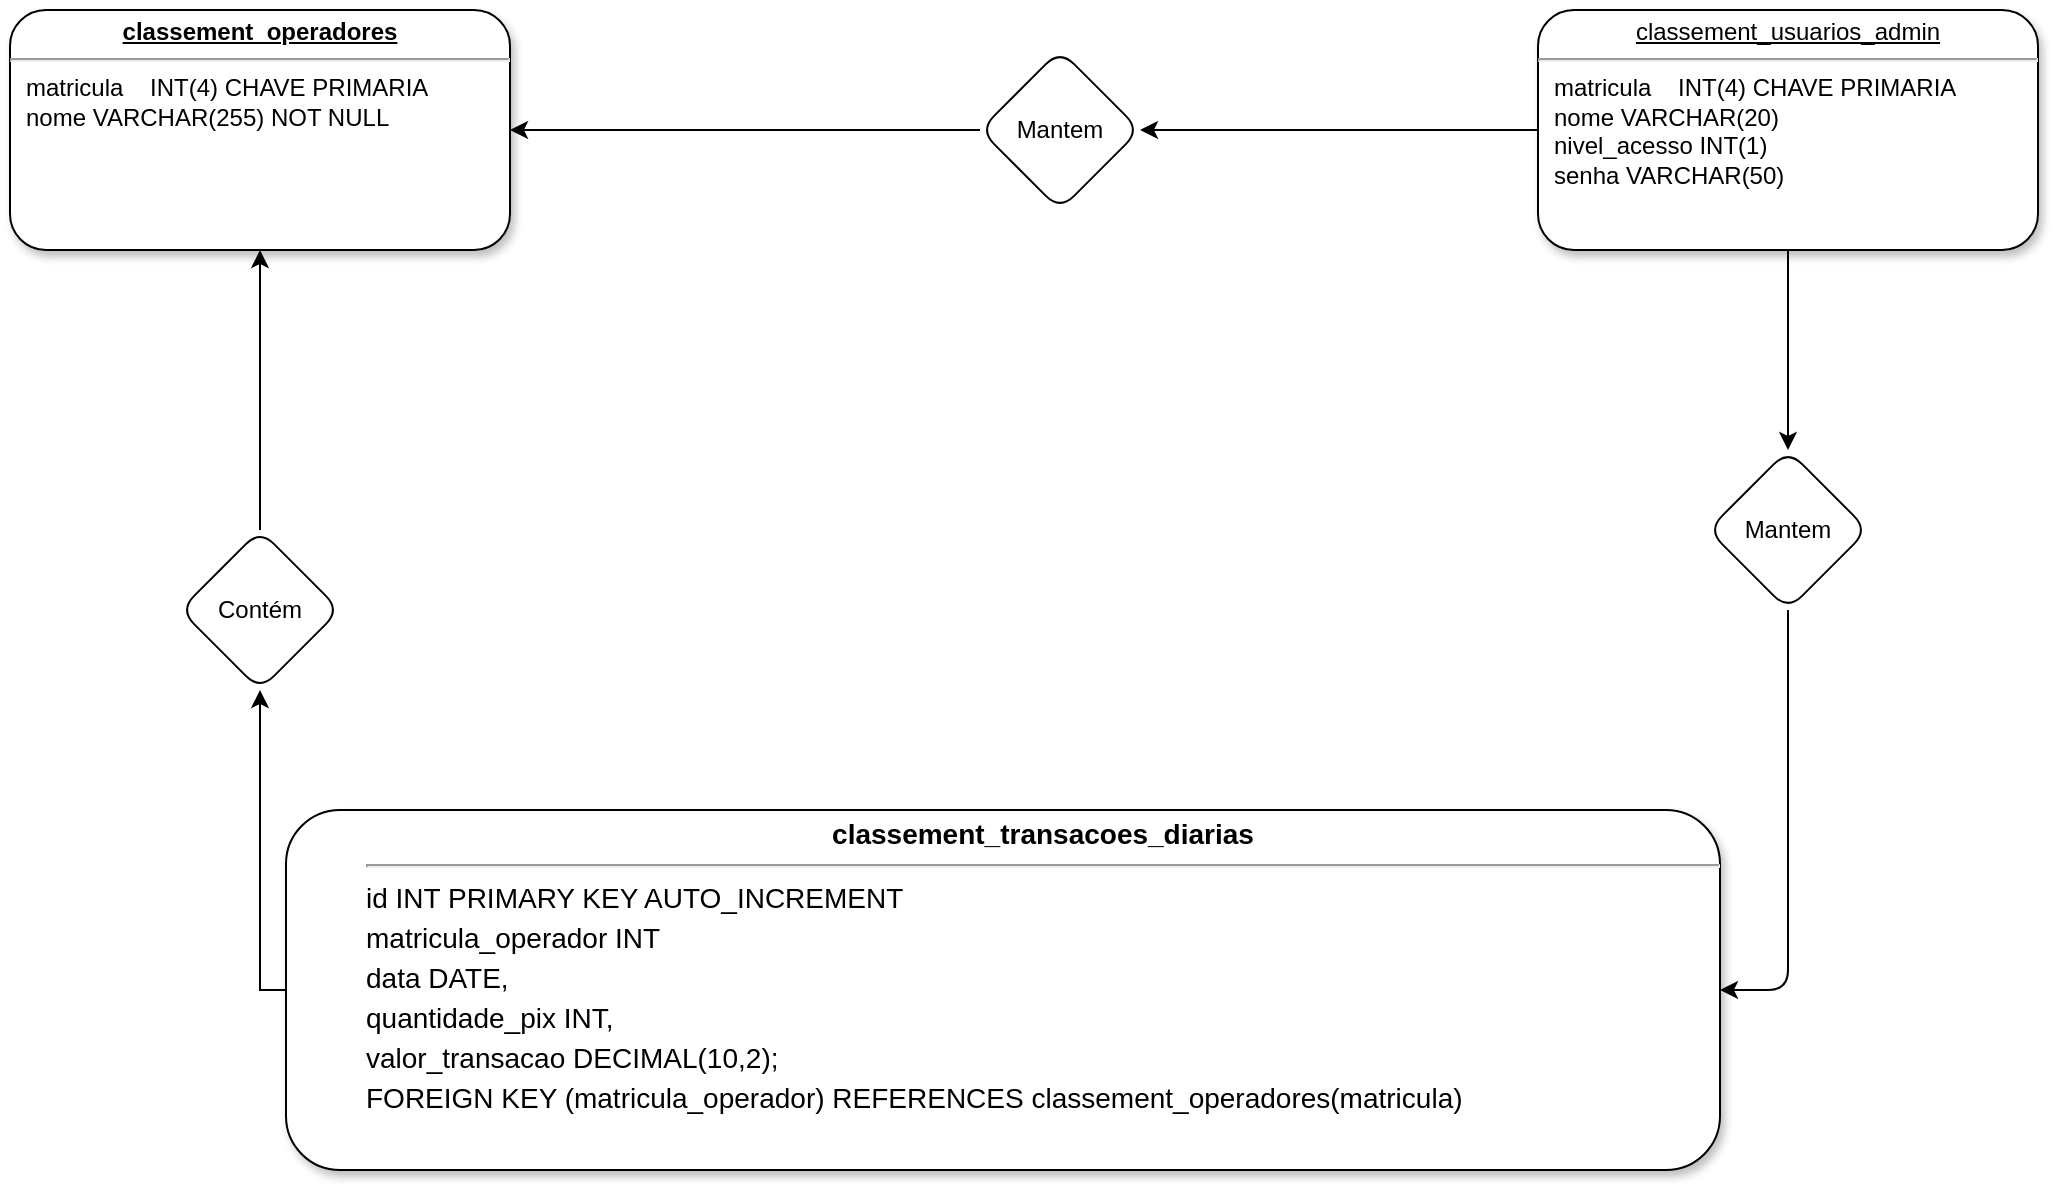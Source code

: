 <mxfile version="20.8.10" type="device"><diagram name="Page-1" id="efa7a0a1-bf9b-a30e-e6df-94a7791c09e9"><mxGraphModel dx="2909" dy="760" grid="1" gridSize="10" guides="1" tooltips="1" connect="1" arrows="1" fold="1" page="1" pageScale="1" pageWidth="826" pageHeight="1169" background="none" math="0" shadow="0"><root><mxCell id="0"/><mxCell id="1" parent="0"/><mxCell id="EhXrvSMPXoYhHxHbP6sj-33" style="edgeStyle=orthogonalEdgeStyle;rounded=1;orthogonalLoop=1;jettySize=auto;html=1;labelBackgroundColor=none;fontColor=default;" parent="1" source="25" target="EhXrvSMPXoYhHxHbP6sj-32" edge="1"><mxGeometry relative="1" as="geometry"/></mxCell><mxCell id="NsT474BG77-roj_m8MBV-26" value="" style="edgeStyle=orthogonalEdgeStyle;rounded=0;orthogonalLoop=1;jettySize=auto;html=1;startArrow=none;exitX=0;exitY=0.5;exitDx=0;exitDy=0;entryX=1;entryY=0.5;entryDx=0;entryDy=0;" parent="1" source="A0aUfZNFHt0DmffHtRgQ-25" target="NsT474BG77-roj_m8MBV-25" edge="1"><mxGeometry relative="1" as="geometry"><mxPoint x="-1145" y="210" as="sourcePoint"/><mxPoint x="-1265" y="130" as="targetPoint"/></mxGeometry></mxCell><mxCell id="25" value="&lt;p style=&quot;margin: 0px; margin-top: 4px; text-align: center; text-decoration: underline;&quot;&gt;classement_usuarios_admin&lt;br&gt;&lt;/p&gt;&lt;hr&gt;&lt;p style=&quot;margin: 0px; margin-left: 8px;&quot;&gt;matricula&lt;span style=&quot;&quot;&gt;&lt;span style=&quot;&quot;&gt;&amp;nbsp;&amp;nbsp;&amp;nbsp;&amp;nbsp;&lt;/span&gt;&lt;/span&gt;INT(4) CHAVE PRIMARIA&lt;/p&gt;&lt;p style=&quot;margin: 0px; margin-left: 8px;&quot;&gt;nome VARCHAR(20)&lt;/p&gt;&lt;p style=&quot;margin: 0px; margin-left: 8px;&quot;&gt;nivel_acesso INT(1)&lt;/p&gt;&lt;p style=&quot;margin: 0px; margin-left: 8px;&quot;&gt;&lt;span style=&quot;background-color: initial;&quot;&gt;senha VARCHAR(50)&lt;/span&gt;&lt;/p&gt;" style="verticalAlign=top;align=left;overflow=fill;fontSize=12;fontFamily=Helvetica;html=1;shadow=1;rounded=1;labelBackgroundColor=none;" parent="1" vertex="1"><mxGeometry x="-826" y="70" width="250" height="120" as="geometry"/></mxCell><mxCell id="EhXrvSMPXoYhHxHbP6sj-39" style="edgeStyle=orthogonalEdgeStyle;rounded=1;orthogonalLoop=1;jettySize=auto;html=1;entryX=1;entryY=0.5;entryDx=0;entryDy=0;labelBackgroundColor=none;fontColor=default;exitX=0.5;exitY=1;exitDx=0;exitDy=0;" parent="1" source="EhXrvSMPXoYhHxHbP6sj-32" target="EhXrvSMPXoYhHxHbP6sj-34" edge="1"><mxGeometry relative="1" as="geometry"><Array as="points"><mxPoint x="-701" y="560"/></Array></mxGeometry></mxCell><mxCell id="EhXrvSMPXoYhHxHbP6sj-32" value="Mantem" style="rhombus;whiteSpace=wrap;html=1;rounded=1;labelBackgroundColor=none;" parent="1" vertex="1"><mxGeometry x="-741" y="290" width="80" height="80" as="geometry"/></mxCell><mxCell id="A0aUfZNFHt0DmffHtRgQ-31" style="edgeStyle=orthogonalEdgeStyle;rounded=0;orthogonalLoop=1;jettySize=auto;html=1;entryX=0.5;entryY=1;entryDx=0;entryDy=0;" edge="1" parent="1" source="EhXrvSMPXoYhHxHbP6sj-34" target="A0aUfZNFHt0DmffHtRgQ-29"><mxGeometry relative="1" as="geometry"><Array as="points"><mxPoint x="-1465" y="560"/></Array></mxGeometry></mxCell><mxCell id="EhXrvSMPXoYhHxHbP6sj-34" value="&lt;blockquote style=&quot;margin: 0 0 0 40px; border: none; padding: 0px;&quot;&gt;&lt;p style=&quot;margin: 4px 0px 0px; text-align: center;&quot;&gt;&lt;font style=&quot;font-size: 14px;&quot;&gt;&lt;b&gt;classement_transacoes_diarias&lt;/b&gt;&lt;/font&gt;&lt;/p&gt;&lt;hr&gt;&lt;div style=&quot;line-height: 19px;&quot;&gt;&lt;div style=&quot;&quot;&gt;&lt;font style=&quot;font-size: 14px;&quot;&gt;id INT PRIMARY KEY AUTO_INCREMENT&lt;/font&gt;&lt;/div&gt;&lt;/div&gt;&lt;div style=&quot;line-height: 19px;&quot;&gt;&lt;div style=&quot;&quot;&gt;&lt;font style=&quot;font-size: 14px;&quot;&gt;matricula_operador INT&lt;/font&gt;&lt;/div&gt;&lt;/div&gt;&lt;div style=&quot;line-height: 19px;&quot;&gt;&lt;div style=&quot;&quot;&gt;&lt;font style=&quot;font-size: 14px;&quot;&gt;data DATE,&lt;/font&gt;&lt;/div&gt;&lt;/div&gt;&lt;div style=&quot;line-height: 19px;&quot;&gt;&lt;div style=&quot;&quot;&gt;&lt;font style=&quot;font-size: 14px;&quot;&gt;quantidade_pix INT,&lt;/font&gt;&lt;/div&gt;&lt;div style=&quot;&quot;&gt;&lt;font style=&quot;font-size: 14px;&quot;&gt;valor_transacao &lt;span style=&quot;border: 0px solid rgb(217, 217, 227); box-sizing: border-box; --tw-border-spacing-x: 0; --tw-border-spacing-y: 0; --tw-translate-x: 0; --tw-translate-y: 0; --tw-rotate: 0; --tw-skew-x: 0; --tw-skew-y: 0; --tw-scale-x: 1; --tw-scale-y: 1; --tw-pan-x: ; --tw-pan-y: ; --tw-pinch-zoom: ; --tw-scroll-snap-strictness: proximity; --tw-gradient-from-position: ; --tw-gradient-via-position: ; --tw-gradient-to-position: ; --tw-ordinal: ; --tw-slashed-zero: ; --tw-numeric-figure: ; --tw-numeric-spacing: ; --tw-numeric-fraction: ; --tw-ring-inset: ; --tw-ring-offset-width: 0px; --tw-ring-offset-color: #fff; --tw-ring-color: rgba(69,89,164,0.5); --tw-ring-offset-shadow: 0 0 transparent; --tw-ring-shadow: 0 0 transparent; --tw-shadow: 0 0 transparent; --tw-shadow-colored: 0 0 transparent; --tw-blur: ; --tw-brightness: ; --tw-contrast: ; --tw-grayscale: ; --tw-hue-rotate: ; --tw-invert: ; --tw-saturate: ; --tw-sepia: ; --tw-drop-shadow: ; --tw-backdrop-blur: ; --tw-backdrop-brightness: ; --tw-backdrop-contrast: ; --tw-backdrop-grayscale: ; --tw-backdrop-hue-rotate: ; --tw-backdrop-invert: ; --tw-backdrop-opacity: ; --tw-backdrop-saturate: ; --tw-backdrop-sepia: ;&quot; class=&quot;hljs-type&quot;&gt;DECIMAL&lt;/span&gt;(&lt;span style=&quot;border: 0px solid rgb(217, 217, 227); box-sizing: border-box; --tw-border-spacing-x: 0; --tw-border-spacing-y: 0; --tw-translate-x: 0; --tw-translate-y: 0; --tw-rotate: 0; --tw-skew-x: 0; --tw-skew-y: 0; --tw-scale-x: 1; --tw-scale-y: 1; --tw-pan-x: ; --tw-pan-y: ; --tw-pinch-zoom: ; --tw-scroll-snap-strictness: proximity; --tw-gradient-from-position: ; --tw-gradient-via-position: ; --tw-gradient-to-position: ; --tw-ordinal: ; --tw-slashed-zero: ; --tw-numeric-figure: ; --tw-numeric-spacing: ; --tw-numeric-fraction: ; --tw-ring-inset: ; --tw-ring-offset-width: 0px; --tw-ring-offset-color: #fff; --tw-ring-color: rgba(69,89,164,0.5); --tw-ring-offset-shadow: 0 0 transparent; --tw-ring-shadow: 0 0 transparent; --tw-shadow: 0 0 transparent; --tw-shadow-colored: 0 0 transparent; --tw-blur: ; --tw-brightness: ; --tw-contrast: ; --tw-grayscale: ; --tw-hue-rotate: ; --tw-invert: ; --tw-saturate: ; --tw-sepia: ; --tw-drop-shadow: ; --tw-backdrop-blur: ; --tw-backdrop-brightness: ; --tw-backdrop-contrast: ; --tw-backdrop-grayscale: ; --tw-backdrop-hue-rotate: ; --tw-backdrop-invert: ; --tw-backdrop-opacity: ; --tw-backdrop-saturate: ; --tw-backdrop-sepia: ;&quot; class=&quot;hljs-number&quot;&gt;10&lt;/span&gt;,&lt;span style=&quot;border: 0px solid rgb(217, 217, 227); box-sizing: border-box; --tw-border-spacing-x: 0; --tw-border-spacing-y: 0; --tw-translate-x: 0; --tw-translate-y: 0; --tw-rotate: 0; --tw-skew-x: 0; --tw-skew-y: 0; --tw-scale-x: 1; --tw-scale-y: 1; --tw-pan-x: ; --tw-pan-y: ; --tw-pinch-zoom: ; --tw-scroll-snap-strictness: proximity; --tw-gradient-from-position: ; --tw-gradient-via-position: ; --tw-gradient-to-position: ; --tw-ordinal: ; --tw-slashed-zero: ; --tw-numeric-figure: ; --tw-numeric-spacing: ; --tw-numeric-fraction: ; --tw-ring-inset: ; --tw-ring-offset-width: 0px; --tw-ring-offset-color: #fff; --tw-ring-color: rgba(69,89,164,0.5); --tw-ring-offset-shadow: 0 0 transparent; --tw-ring-shadow: 0 0 transparent; --tw-shadow: 0 0 transparent; --tw-shadow-colored: 0 0 transparent; --tw-blur: ; --tw-brightness: ; --tw-contrast: ; --tw-grayscale: ; --tw-hue-rotate: ; --tw-invert: ; --tw-saturate: ; --tw-sepia: ; --tw-drop-shadow: ; --tw-backdrop-blur: ; --tw-backdrop-brightness: ; --tw-backdrop-contrast: ; --tw-backdrop-grayscale: ; --tw-backdrop-hue-rotate: ; --tw-backdrop-invert: ; --tw-backdrop-opacity: ; --tw-backdrop-saturate: ; --tw-backdrop-sepia: ;&quot; class=&quot;hljs-number&quot;&gt;2&lt;/span&gt;);&lt;/font&gt;&lt;font style=&quot;font-size: 14px;&quot;&gt;&lt;br&gt;&lt;/font&gt;&lt;/div&gt;&lt;/div&gt;&lt;div style=&quot;line-height: 19px;&quot;&gt;&lt;div style=&quot;&quot;&gt;&lt;font style=&quot;font-size: 14px;&quot;&gt;FOREIGN KEY (matricula_operador) REFERENCES classement_operadores(matricula)&lt;/font&gt;&lt;/div&gt;&lt;/div&gt;&lt;/blockquote&gt;" style="verticalAlign=top;align=left;overflow=fill;fontSize=12;fontFamily=Helvetica;html=1;shadow=1;labelBackgroundColor=none;rounded=1;" parent="1" vertex="1"><mxGeometry x="-1452" y="470" width="717" height="180" as="geometry"/></mxCell><mxCell id="NsT474BG77-roj_m8MBV-25" value="&lt;p style=&quot;margin: 4px 0px 0px; text-align: center;&quot;&gt;&lt;b&gt;&lt;u&gt;classement_operadores&lt;/u&gt;&lt;/b&gt;&lt;br&gt;&lt;/p&gt;&lt;hr&gt;&lt;p style=&quot;margin: 0px; margin-left: 8px;&quot;&gt;matricula&lt;span style=&quot;&quot;&gt;&lt;span style=&quot;&quot;&gt;&amp;nbsp;&amp;nbsp;&amp;nbsp;&amp;nbsp;&lt;/span&gt;&lt;/span&gt;INT(4) CHAVE PRIMARIA&lt;/p&gt;&lt;p style=&quot;margin: 0px; margin-left: 8px;&quot;&gt;nome VARCHAR(255) NOT NULL&lt;/p&gt;&lt;p style=&quot;margin: 0px; margin-left: 8px;&quot;&gt;&lt;br&gt;&lt;/p&gt;" style="verticalAlign=top;align=left;overflow=fill;fontSize=12;fontFamily=Helvetica;html=1;shadow=1;rounded=1;labelBackgroundColor=none;" parent="1" vertex="1"><mxGeometry x="-1590" y="70" width="250" height="120" as="geometry"/></mxCell><mxCell id="A0aUfZNFHt0DmffHtRgQ-25" value="Mantem" style="rhombus;whiteSpace=wrap;html=1;rounded=1;labelBackgroundColor=none;" vertex="1" parent="1"><mxGeometry x="-1105" y="90" width="80" height="80" as="geometry"/></mxCell><mxCell id="A0aUfZNFHt0DmffHtRgQ-27" value="" style="endArrow=classic;html=1;rounded=0;exitX=0;exitY=0.5;exitDx=0;exitDy=0;entryX=1;entryY=0.5;entryDx=0;entryDy=0;" edge="1" parent="1" source="25" target="A0aUfZNFHt0DmffHtRgQ-25"><mxGeometry width="50" height="50" relative="1" as="geometry"><mxPoint x="-955" y="290" as="sourcePoint"/><mxPoint x="-1025" y="250" as="targetPoint"/></mxGeometry></mxCell><mxCell id="A0aUfZNFHt0DmffHtRgQ-30" style="edgeStyle=orthogonalEdgeStyle;rounded=0;orthogonalLoop=1;jettySize=auto;html=1;exitX=0.5;exitY=0;exitDx=0;exitDy=0;entryX=0.5;entryY=1;entryDx=0;entryDy=0;" edge="1" parent="1" source="A0aUfZNFHt0DmffHtRgQ-29" target="NsT474BG77-roj_m8MBV-25"><mxGeometry relative="1" as="geometry"/></mxCell><mxCell id="A0aUfZNFHt0DmffHtRgQ-29" value="Contém" style="rhombus;whiteSpace=wrap;html=1;rounded=1;labelBackgroundColor=none;" vertex="1" parent="1"><mxGeometry x="-1505" y="330" width="80" height="80" as="geometry"/></mxCell></root></mxGraphModel></diagram></mxfile>